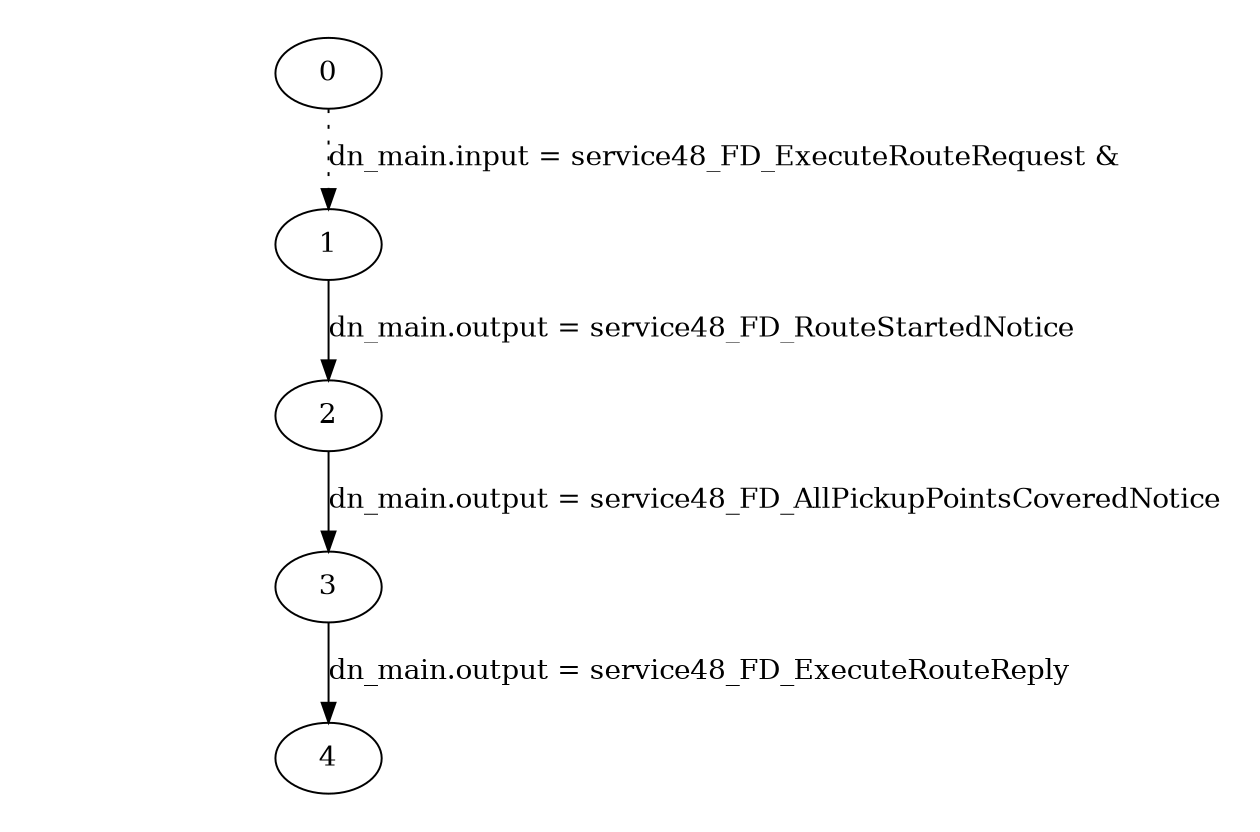 digraph plan_fsm {
ratio="1.3";
margin="0.2";
size="8.0,11.4";
"0" -> "1" [style=dotted label="dn_main.input = service48_FD_ExecuteRouteRequest &\n"]
"1" -> "2" [label="dn_main.output = service48_FD_RouteStartedNotice"]
"2" -> "3" [label="dn_main.output = service48_FD_AllPickupPointsCoveredNotice"]
"3" -> "4" [label="dn_main.output = service48_FD_ExecuteRouteReply"]
}

